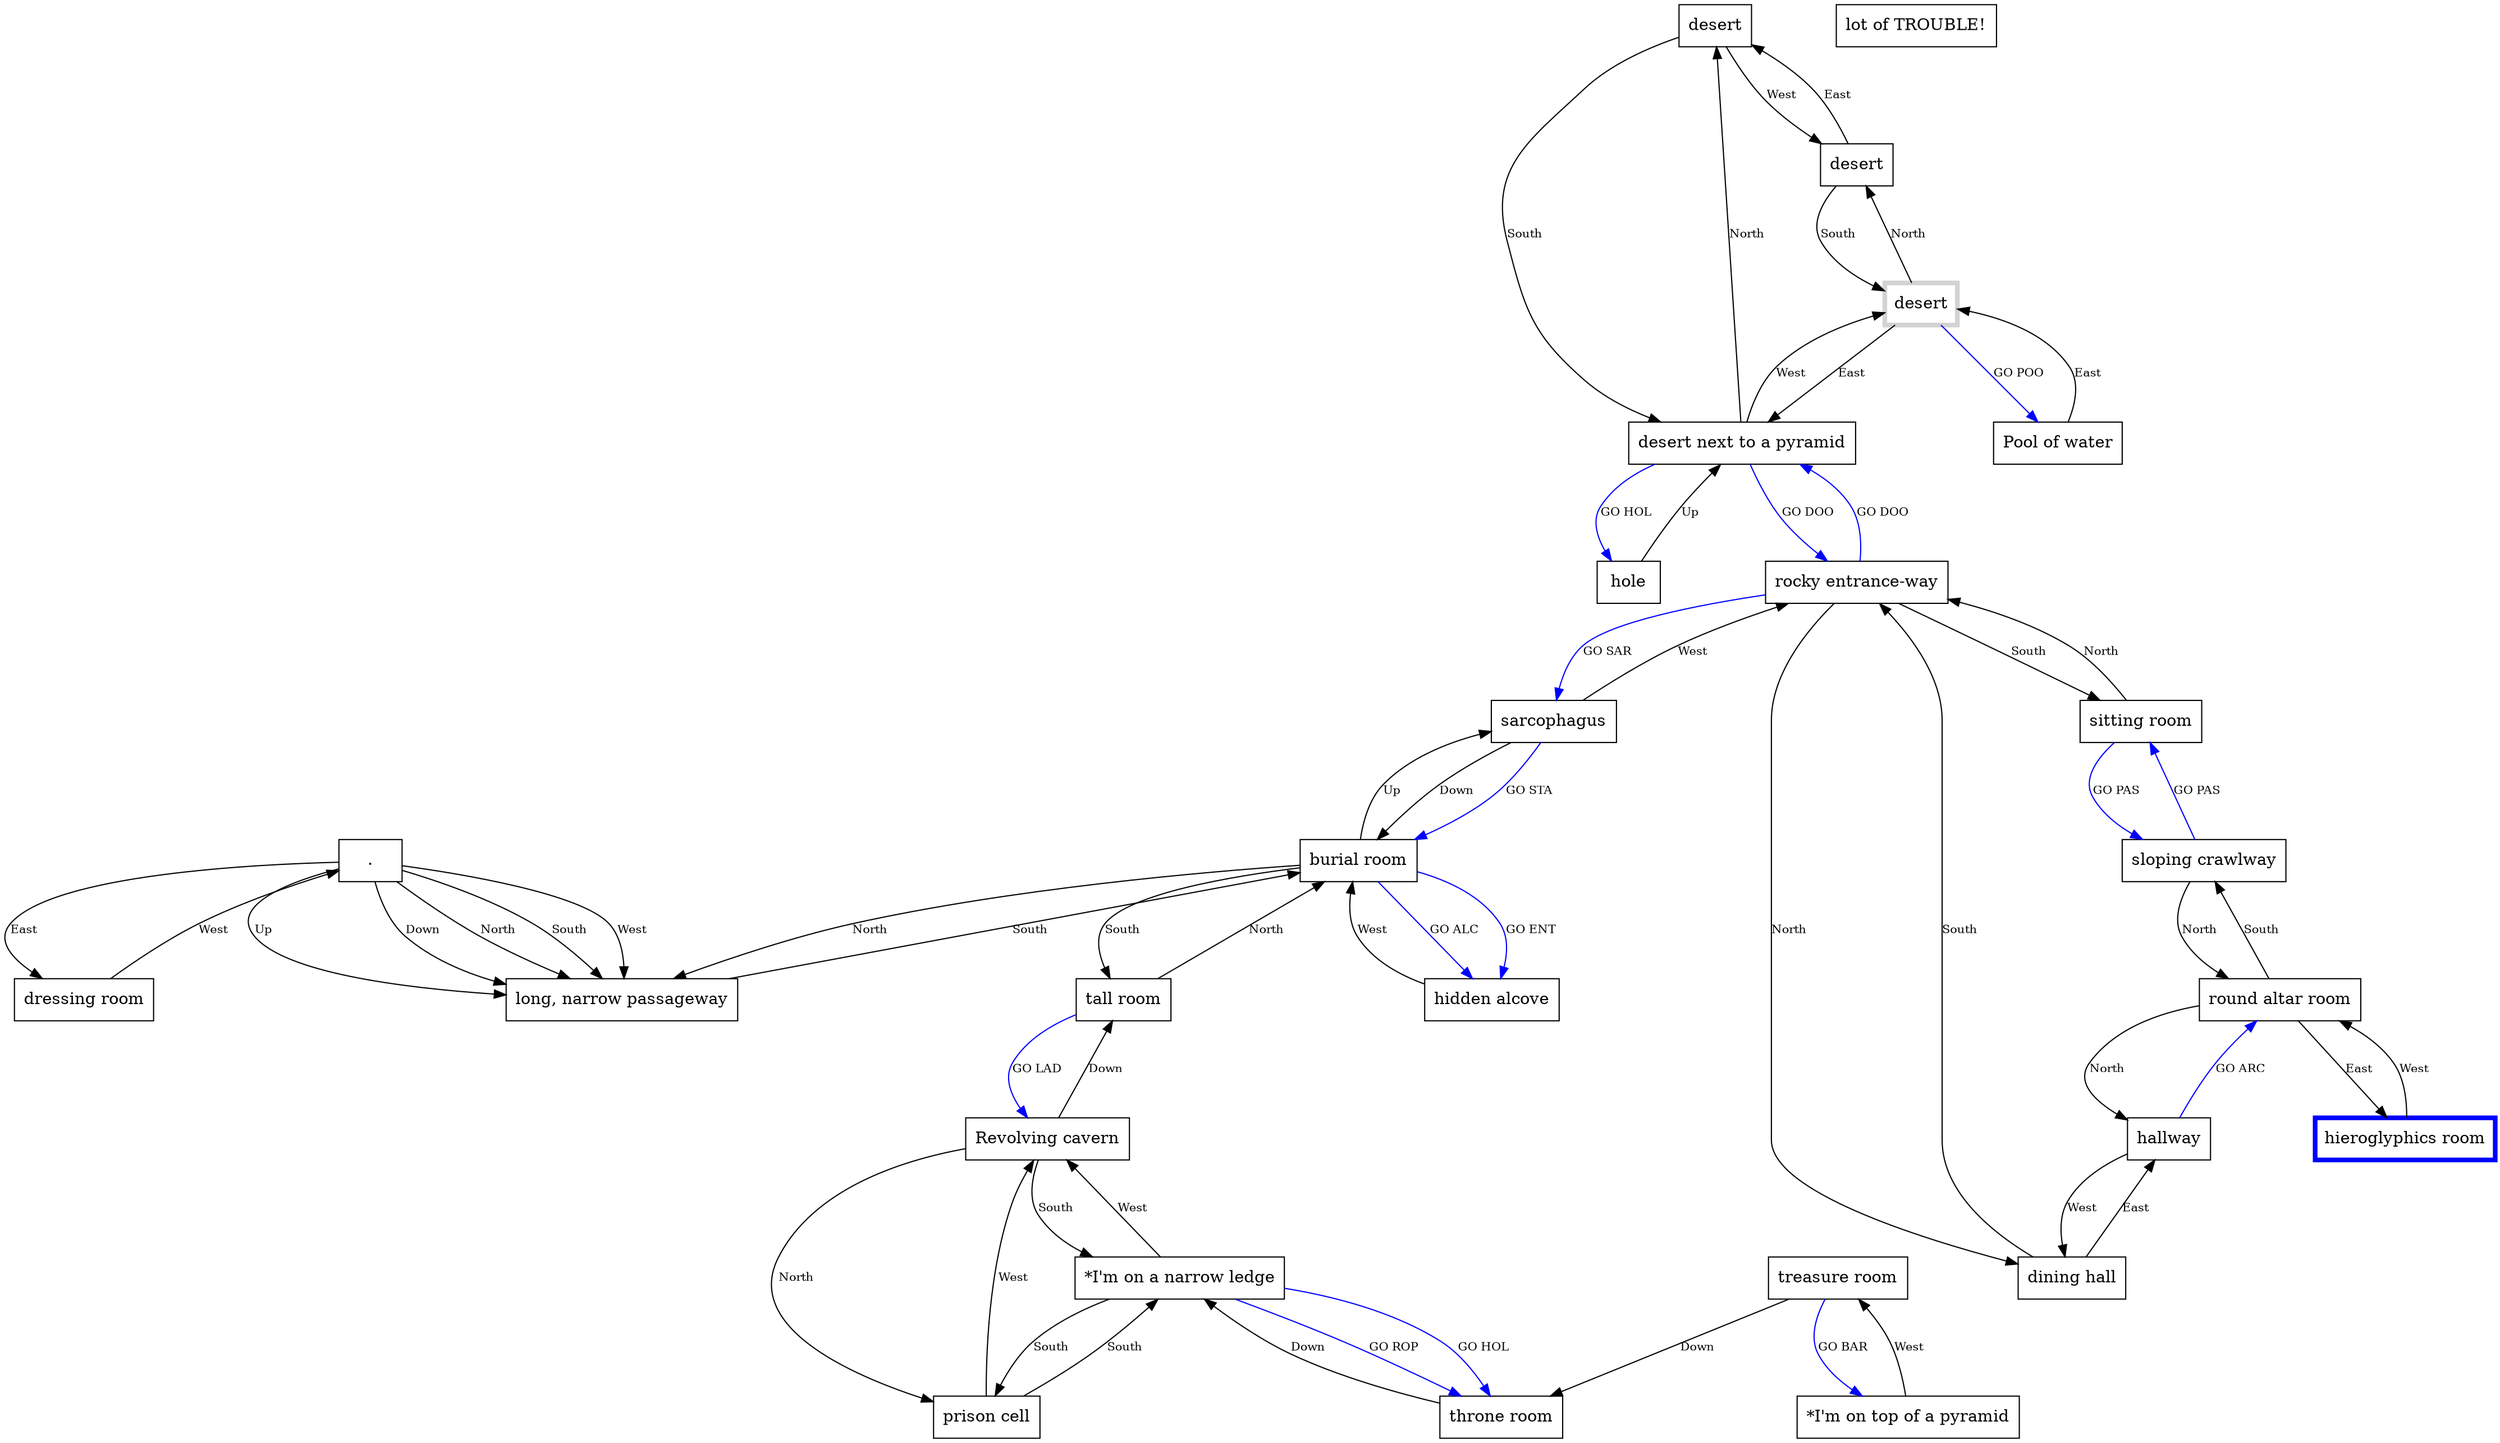 digraph G {
node [shape=rect];
ranksep=1.0;
nodesep=1.0;
splines=true;
1 [label="desert" ];
2 [label="desert" ];
3 [label="desert" color=lightgrey penwidth=4];
4 [label="desert next to a pyramid" ];
5 [label="hole" ];
6 [label="rocky entrance-way" ];
7 [label="sarcophagus" ];
8 [label="burial room" ];
9 [label="long, narrow passageway" ];
10 [label="hidden alcove" ];
11 [label="tall room" ];
12 [label="dining hall" ];
13 [label="hallway" ];
14 [label="round altar room" ];
15 [label="hieroglyphics room" color=blue penwidth=4];
16 [label="sitting room" ];
17 [label="sloping crawlway" ];
18 [label="Revolving cavern" ];
19 [label="prison cell" ];
20 [label="*I'm on a narrow ledge" ];
21 [label="throne room" ];
22 [label="treasure room" ];
23 [label="*I'm on top of a pyramid" ];
24 [label="Pool of water" ];
25 [label="." ];
26 [label="dressing room" ];
27 [label="lot of TROUBLE!" ];
1 -> 4 [label="South" fontsize=10];
1 -> 2 [label="West" fontsize=10];
2 -> 3 [label="South" fontsize=10];
2 -> 1 [label="East" fontsize=10];
3 -> 2 [label="North" fontsize=10];
3 -> 4 [label="East" fontsize=10];
4 -> 1 [label="North" fontsize=10];
4 -> 3 [label="West" fontsize=10];
5 -> 4 [label="Up" fontsize=10];
6 -> 12 [label="North" fontsize=10];
6 -> 16 [label="South" fontsize=10];
7 -> 6 [label="West" fontsize=10];
7 -> 8 [label="Down" fontsize=10];
8 -> 9 [label="North" fontsize=10];
8 -> 11 [label="South" fontsize=10];
8 -> 7 [label="Up" fontsize=10];
9 -> 8 [label="South" fontsize=10];
10 -> 8 [label="West" fontsize=10];
11 -> 8 [label="North" fontsize=10];
12 -> 6 [label="South" fontsize=10];
12 -> 13 [label="East" fontsize=10];
13 -> 12 [label="West" fontsize=10];
14 -> 13 [label="North" fontsize=10];
14 -> 17 [label="South" fontsize=10];
14 -> 15 [label="East" fontsize=10];
15 -> 14 [label="West" fontsize=10];
16 -> 6 [label="North" fontsize=10];
17 -> 14 [label="North" fontsize=10];
18 -> 19 [label="North" fontsize=10];
18 -> 20 [label="South" fontsize=10];
18 -> 11 [label="Down" fontsize=10];
19 -> 20 [label="South" fontsize=10];
19 -> 18 [label="West" fontsize=10];
20 -> 19 [label="South" fontsize=10];
20 -> 18 [label="West" fontsize=10];
21 -> 20 [label="Down" fontsize=10];
22 -> 21 [label="Down" fontsize=10];
23 -> 22 [label="West" fontsize=10];
24 -> 3 [label="East" fontsize=10];
25 -> 9 [label="North" fontsize=10];
25 -> 9 [label="South" fontsize=10];
25 -> 26 [label="East" fontsize=10];
25 -> 9 [label="West" fontsize=10];
25 -> 9 [label="Up" fontsize=10];
25 -> 9 [label="Down" fontsize=10];
26 -> 25 [label="West" fontsize=10];
3 -> 24 [label="GO POO" fontsize=10 color=blue];
4 -> 6 [label="GO DOO" fontsize=10 color=blue];
4 -> 5 [label="GO HOL" fontsize=10 color=blue];
6 -> 7 [label="GO SAR" fontsize=10 color=blue];
6 -> 4 [label="GO DOO" fontsize=10 color=blue];
11 -> 18 [label="GO LAD" fontsize=10 color=blue];
13 -> 14 [label="GO ARC" fontsize=10 color=blue];
16 -> 17 [label="GO PAS" fontsize=10 color=blue];
17 -> 16 [label="GO PAS" fontsize=10 color=blue];
20 -> 21 [label="GO ROP" fontsize=10 color=blue];
20 -> 21 [label="GO HOL" fontsize=10 color=blue];
22 -> 23 [label="GO BAR" fontsize=10 color=blue];
8 -> 10 [label="GO ALC" fontsize=10 color=blue];
7 -> 8 [label="GO STA" fontsize=10 color=blue];
8 -> 10 [label="GO ENT" fontsize=10 color=blue];
}